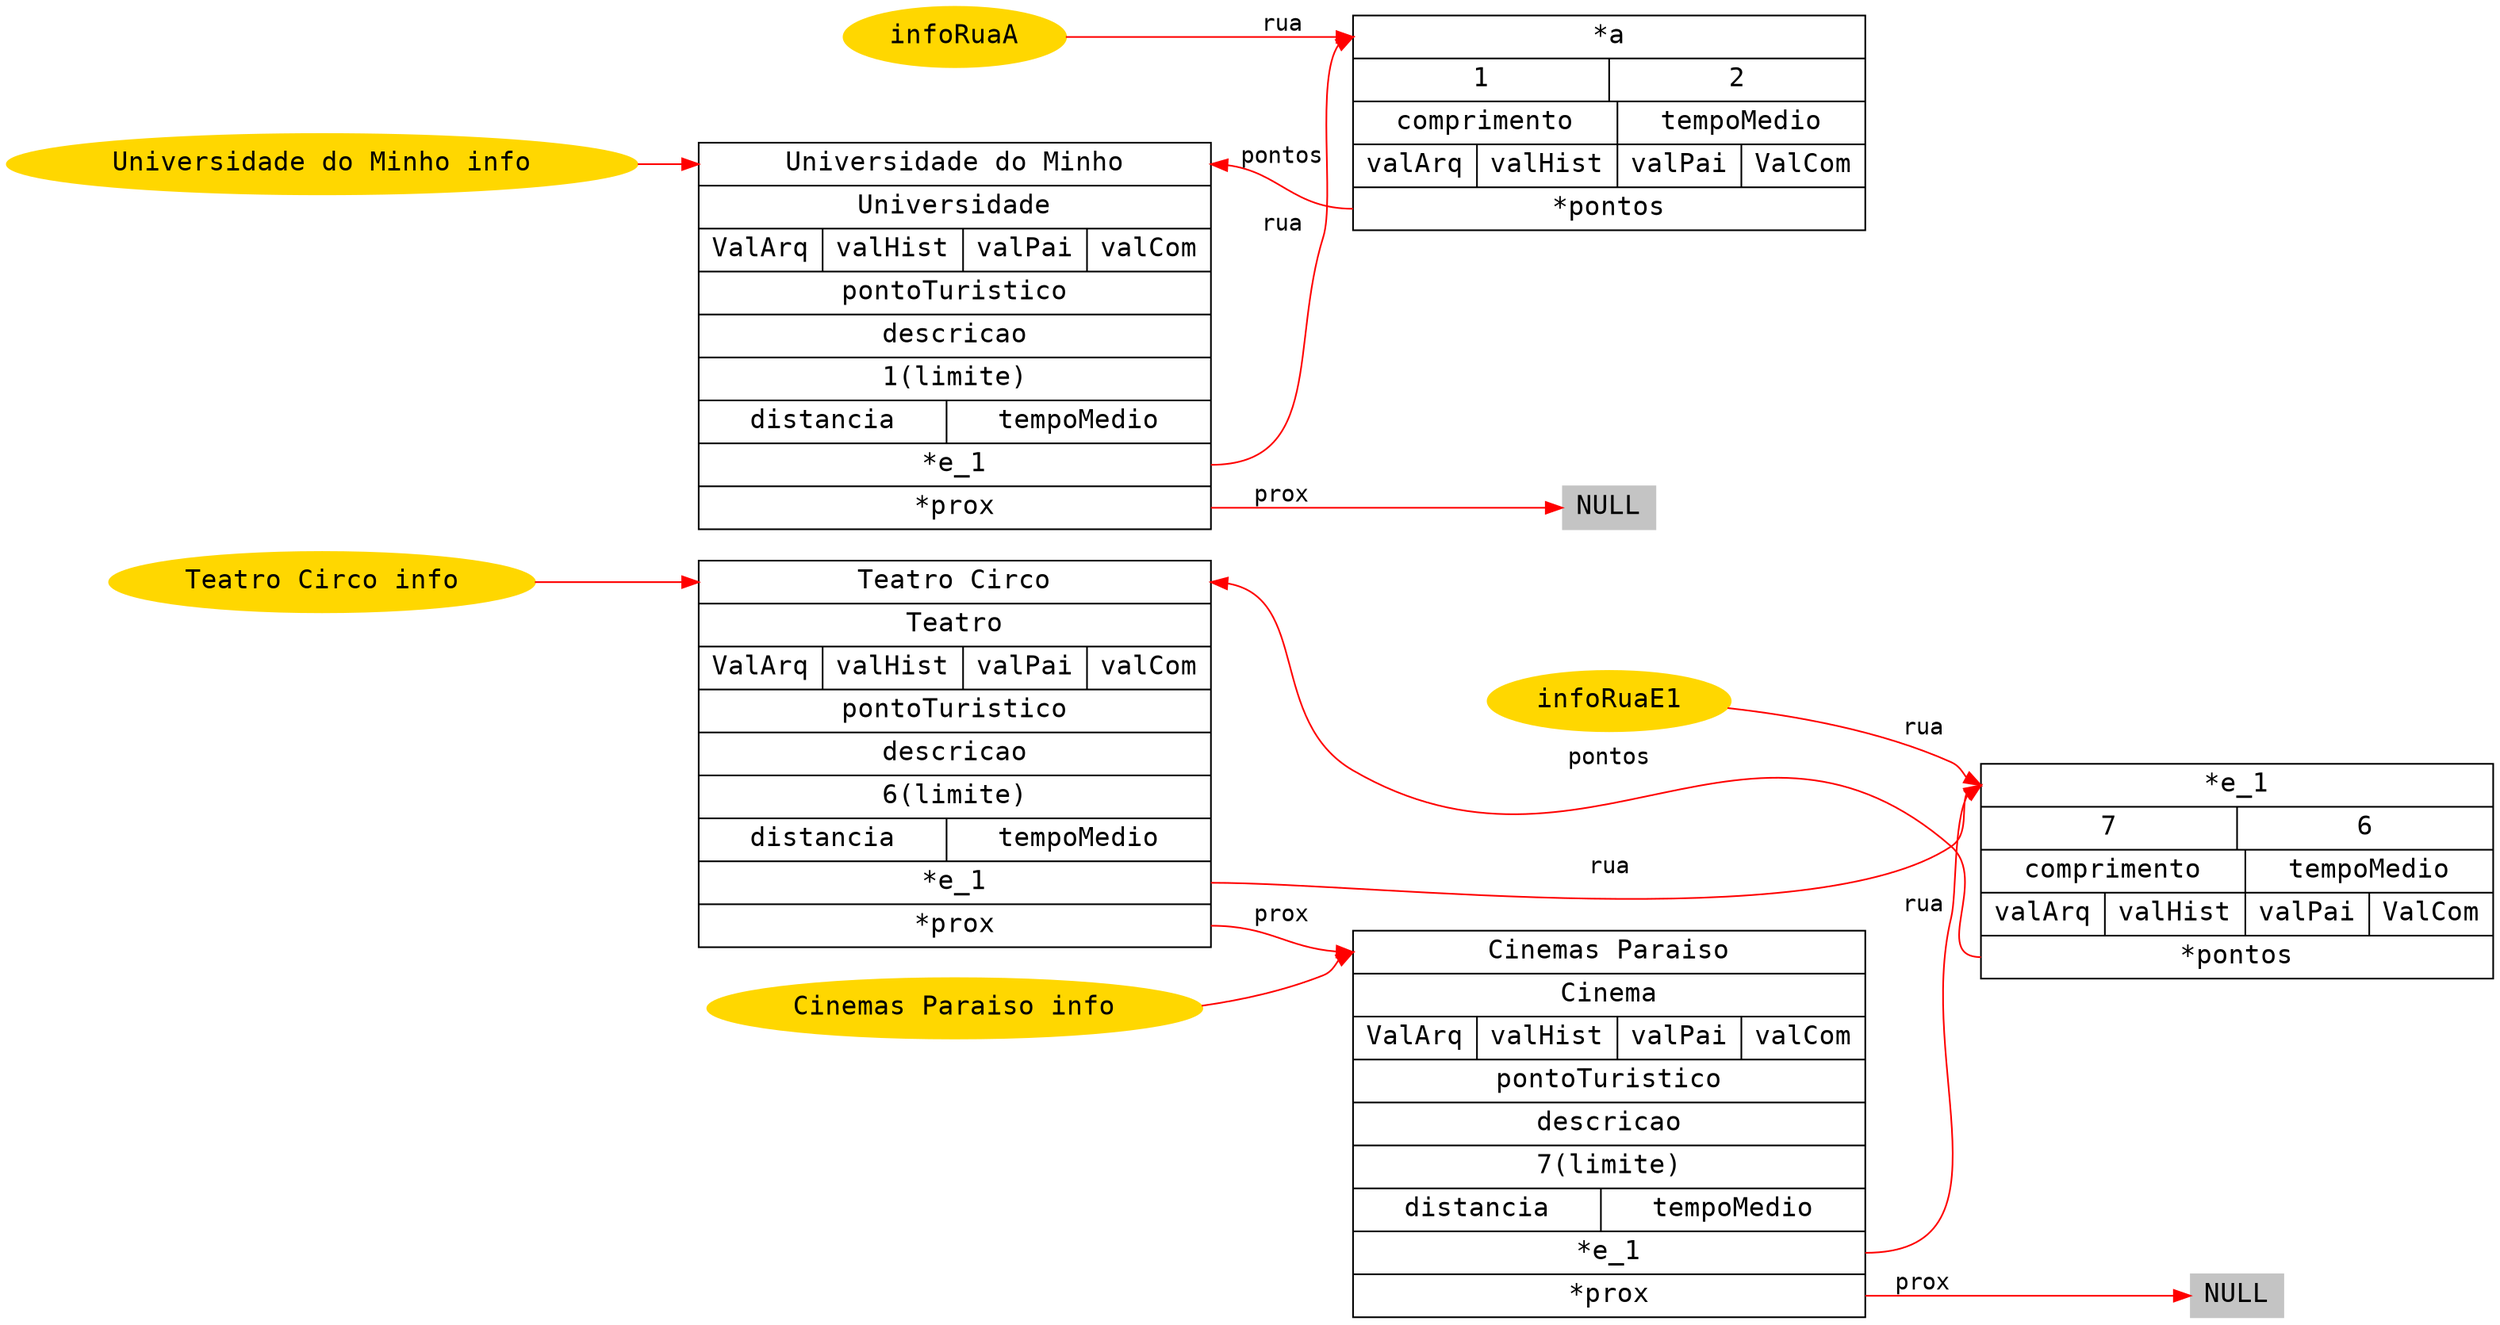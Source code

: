 digraph g {
	graph [ratio=expand,center=1,rankdir=LR
		fontname="Courier"
	];
	node [
		fontsize = "16"
		sep=.05
		shape=record,width=.1,height=.1
		pack=false
		fontname="Helvetica-Outline"
		fontname="Courier"
		];
	ratio=fill;
	edge [constraint=1,color=red,fontname="Courier"];

	subgraph pontosRuaE1 {
		pontos_TC[label="Teatro Circo info",shape="ellipse",color=gold,style=filled]
		pontos_TC -> pontos_E1:pointerPonto;
		
		pontos_CP[label="Cinemas Paraiso info",shape="ellipse",color=gold,style=filled]
		pontos_CP -> pontos_E11:pointerPonto;
		
		rua_E1 [shape=record, label="<pointerRua> *e_1 | {7 | 6} | { comprimento | tempoMedio } | {valArq | valHist| valPai|ValCom} |<pontos> *pontos"]
		
		rua_E1_fake [label="infoRuaE1",color=gold,style=filled,shape = ellipse];
	//	pontos_E1 [label="pontosRuaE1",color=gold,style=filled,shape = ellipse];
	//	rua_E1:pontos -> pontos_E1[label="prox"];
		rua_E1_fake -> rua_E1:pointerRua[label="rua"];
		
			pontos_E1 [shape=record, label="<pointerPonto> Teatro Circo | Teatro | {ValArq|valHist|valPai|valCom} | pontoTuristico | descricao | 6(limite) | {distancia|tempoMedio} |<pointerRua> *e_1| <prox> *prox"]
			pontos_E11 [shape=record, label="<pointerPonto> Cinemas Paraiso | Cinema | {ValArq|valHist|valPai|valCom} | pontoTuristico | descricao | 7(limite) | {distancia|tempoMedio} |<pointerRua> *e_1| <prox> *prox"]
		
		rua_E1:pontos -> pontos_E1:pointerPonto[label="pontos"];
		pontos_E1:prox -> pontos_E11:pointerPonto[label="prox"];
		pontos_E11:prox -> NULL__1[label="prox"];
		pontos_E1:pointerRua -> rua_E1:pointerRua[label="rua"];
		pontos_E11:pointerRua -> rua_E1:pointerRua[label="rua"];
		NULL__1 [label="NULL",shape = "record",color=gray77,style=filled];
	}
	
	subgraph pontosRuaA {
		pontos_UM[label="Universidade do Minho info",shape="ellipse",color=gold,style=filled]
		pontos_UM -> pontos_A:pointerPonto;
		
		rua_A [shape=record, label="<pointerRua> *a | {1 | 2} | { comprimento | tempoMedio } | {valArq | valHist| valPai|ValCom} |<pontos> *pontos"]
		
		rua_A_fake [label="infoRuaA",color=gold,style=filled,shape = ellipse];
		rua_A_fake -> rua_A:pointerRua[label="rua"];
		
			pontos_A [shape=record, label="<pointerPonto> Universidade do Minho | Universidade | {ValArq|valHist|valPai|valCom} | pontoTuristico | descricao | 1(limite) | {distancia|tempoMedio} |<pointerRua> *e_1| <prox> *prox"]
		
		NULL__2 [label="NULL",shape = "record",color=gray77,style=filled];
		
		rua_A:pontos -> pontos_A:pointerPonto[label="pontos"];
		pontos_A:prox -> NULL__2[label="prox"];
		pontos_A:pointerRua -> rua_A:pointerRua[label="rua"];
		NULL__2 [label="NULL",shape = "record",color=gray77,style=filled];
	}
}
